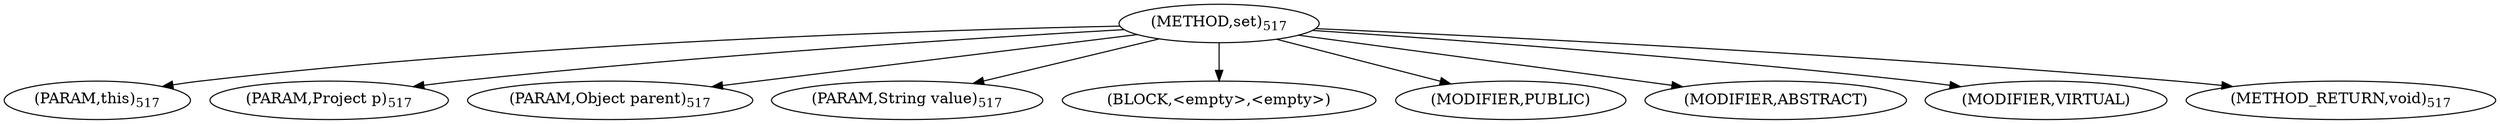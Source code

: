 digraph "set" {  
"1155" [label = <(METHOD,set)<SUB>517</SUB>> ]
"1156" [label = <(PARAM,this)<SUB>517</SUB>> ]
"1157" [label = <(PARAM,Project p)<SUB>517</SUB>> ]
"1158" [label = <(PARAM,Object parent)<SUB>517</SUB>> ]
"1159" [label = <(PARAM,String value)<SUB>517</SUB>> ]
"1160" [label = <(BLOCK,&lt;empty&gt;,&lt;empty&gt;)> ]
"1161" [label = <(MODIFIER,PUBLIC)> ]
"1162" [label = <(MODIFIER,ABSTRACT)> ]
"1163" [label = <(MODIFIER,VIRTUAL)> ]
"1164" [label = <(METHOD_RETURN,void)<SUB>517</SUB>> ]
  "1155" -> "1156" 
  "1155" -> "1157" 
  "1155" -> "1158" 
  "1155" -> "1159" 
  "1155" -> "1160" 
  "1155" -> "1161" 
  "1155" -> "1162" 
  "1155" -> "1163" 
  "1155" -> "1164" 
}
